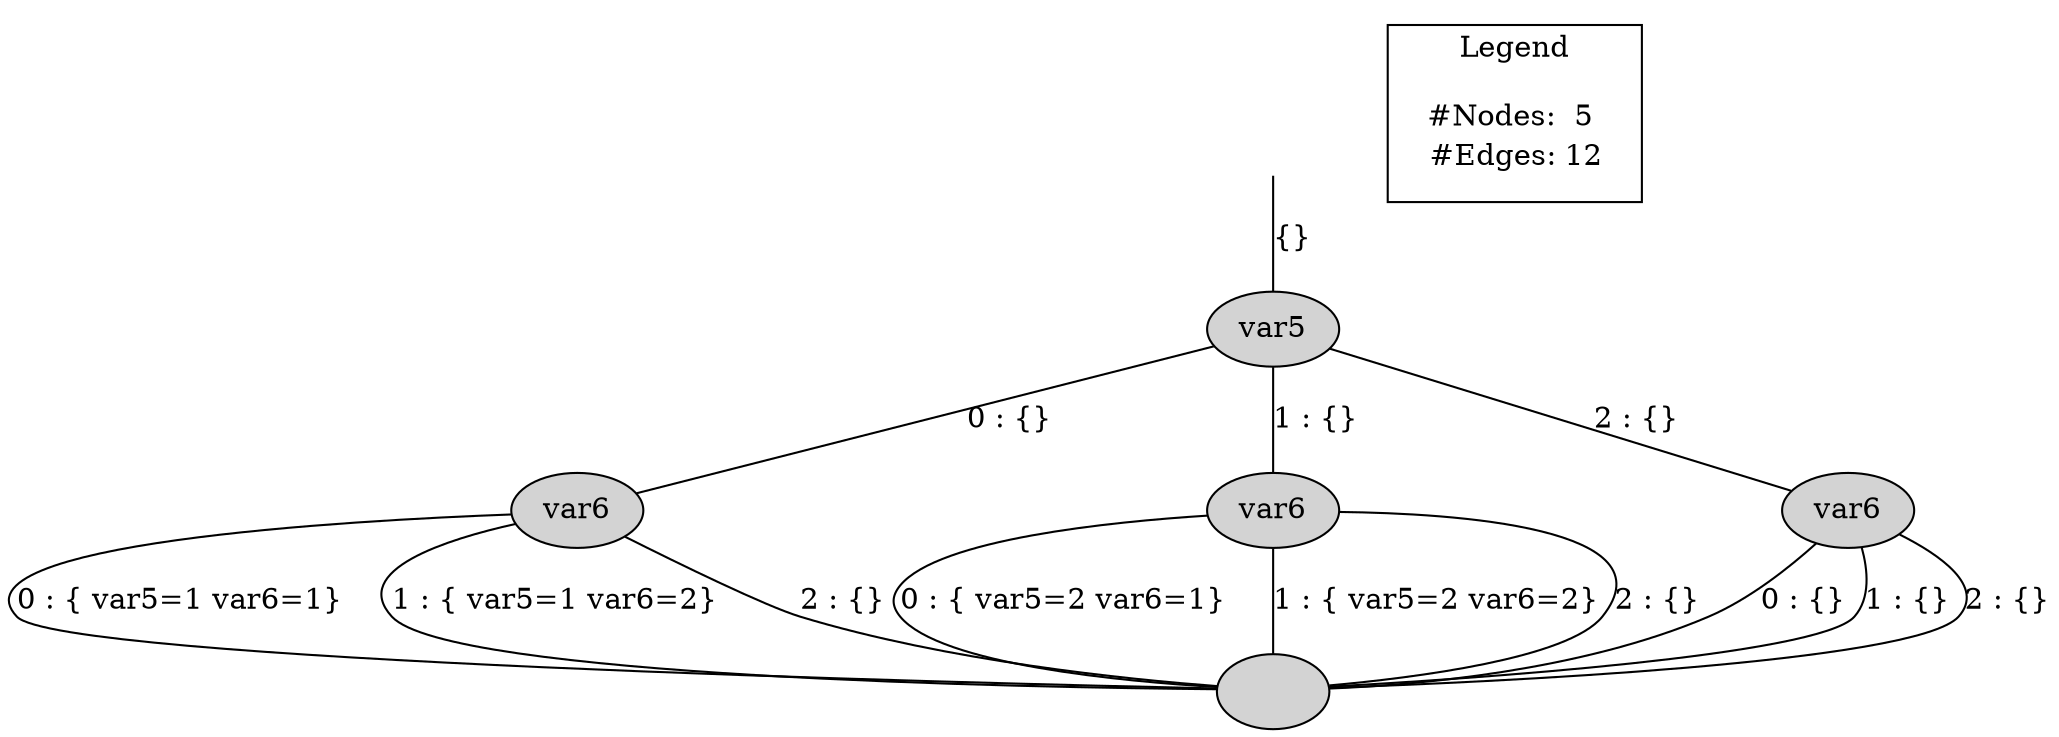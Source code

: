 digraph G {
dummy [style=invis];
dummy -> "15"[arrowhead=none, label="{}"];
"15"[style=filled, fillcolor=lightgrey, label="var5"];
"15" -> "6" [arrowhead=none,label="0 : {}"];
"6"[style=filled, fillcolor=lightgrey, label="var6"];
"6" -> "0" [arrowhead=none,label="0 : { var5=1 var6=1}"];
"0"[style=filled, fillcolor=lightgrey, label=" "];
"6" -> "0" [arrowhead=none,label="1 : { var5=1 var6=2}"];
"6" -> "0" [arrowhead=none,label="2 : {}"];
"15" -> "14" [arrowhead=none,label="1 : {}"];
"14"[style=filled, fillcolor=lightgrey, label="var6"];
"14" -> "0" [arrowhead=none,label="0 : { var5=2 var6=1}"];
"14" -> "0" [arrowhead=none,label="1 : { var5=2 var6=2}"];
"14" -> "0" [arrowhead=none,label="2 : {}"];
"15" -> "2" [arrowhead=none,label="2 : {}"];
"2"[style=filled, fillcolor=lightgrey, label="var6"];
"2" -> "0" [arrowhead=none,label="0 : {}"];
"2" -> "0" [arrowhead=none,label="1 : {}"];
"2" -> "0" [arrowhead=none,label="2 : {}"];
{rank=same;"0";}
{rank=same;"6";"14";"2";}
{rank=same;"15";}
node [shape=plaintext]subgraph cluster_01 {label = "Legend";key [label=<<table border="0" cellpadding="2" cellspacing="0" cellborder="0">  <tr><td align="right" port="i1">#Nodes:</td><td>5</td></tr>  <tr><td align="right" port="i2">#Edges:</td><td>12</td></tr>  </table>>]}}
